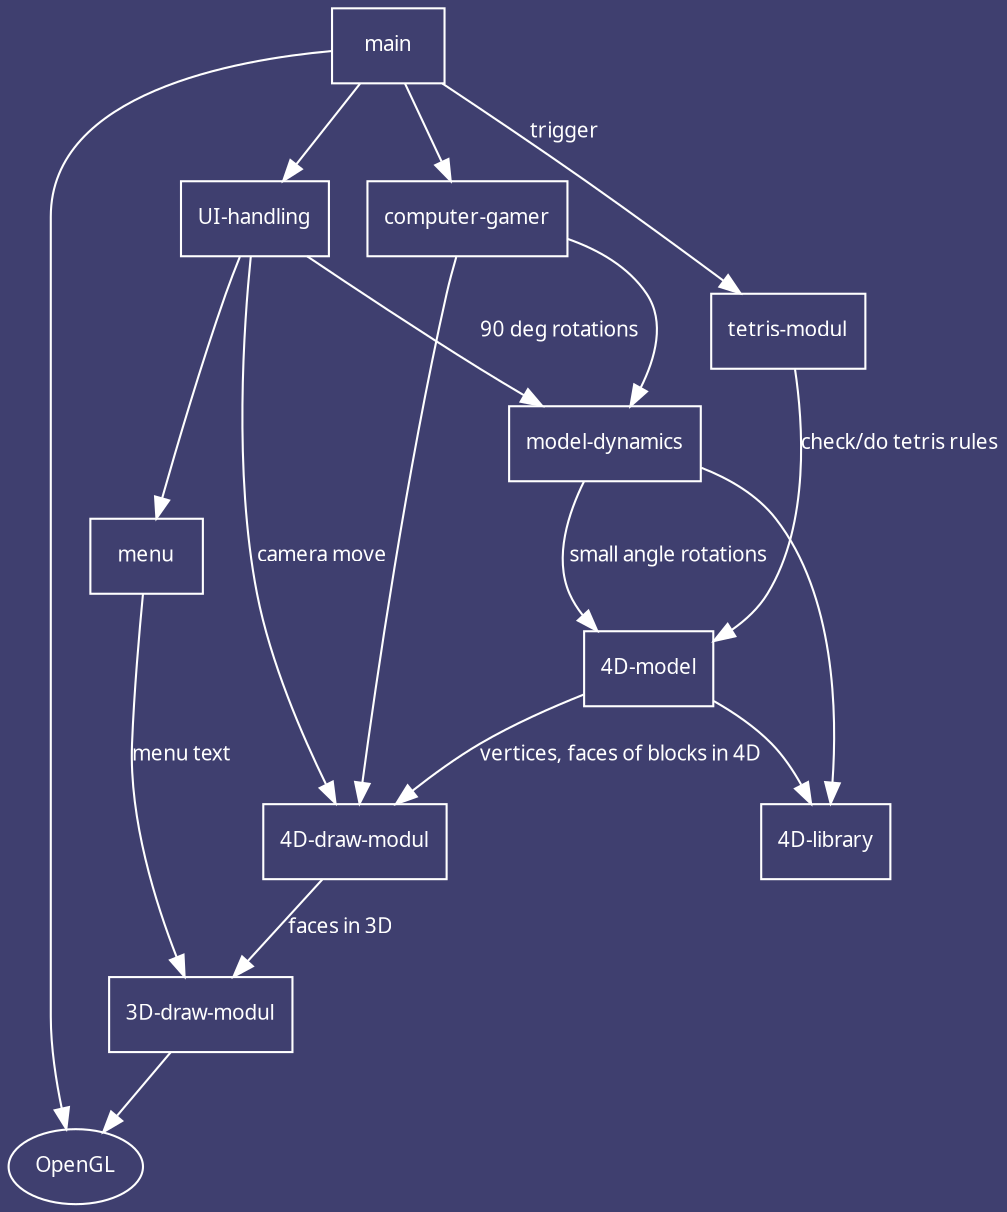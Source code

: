digraph
{
  bgcolor = "#3F3F6F";
  align = "LR";

  node
  [
    shape = "box",
    color = "white",
    fontcolor = "white",
    fontname = "sans",
    fontsize = "10"
  ];

  edge
  [
    color = "white"
    fontcolor = "white",
    fontname = "sans",
    fontsize = "10"
  ];

  menu;
  main;
  ui  [label = "UI-handling"];
  dm4 [label = "4D-draw-modul"];
  dm3 [label = "3D-draw-modul"];
  ai  [label = "computer-gamer"]
  mdm [label = "model-dynamics"];
  m4d [label = "4D-model"];
  tr  [label = "tetris-modul"];
  l4d [label = "4D-library"];
  GL  [label = "OpenGL", shape = "ellipse"];

  main -> ai;
          ai -> dm4;
                m4d -> l4d;
          ai -> mdm -> l4d;
  main -> ui;
          ui -> dm4 [label = "camera move"];
          ui -> mdm [label = "90 deg rotations"];
                mdm -> m4d [label = "small angle rotations"];
                       m4d -> dm4  [label = "vertices, faces of blocks in 4D"];
                              dm4 -> dm3  [label = "faces in 3D"];
                                     dm3 -> GL;
  main -> tr [label = "trigger"];
          tr -> m4d [label = "check/do tetris rules"];
          ui -> menu;
                menu -> dm3 [label = "menu text"];
  main -> GL;
}
